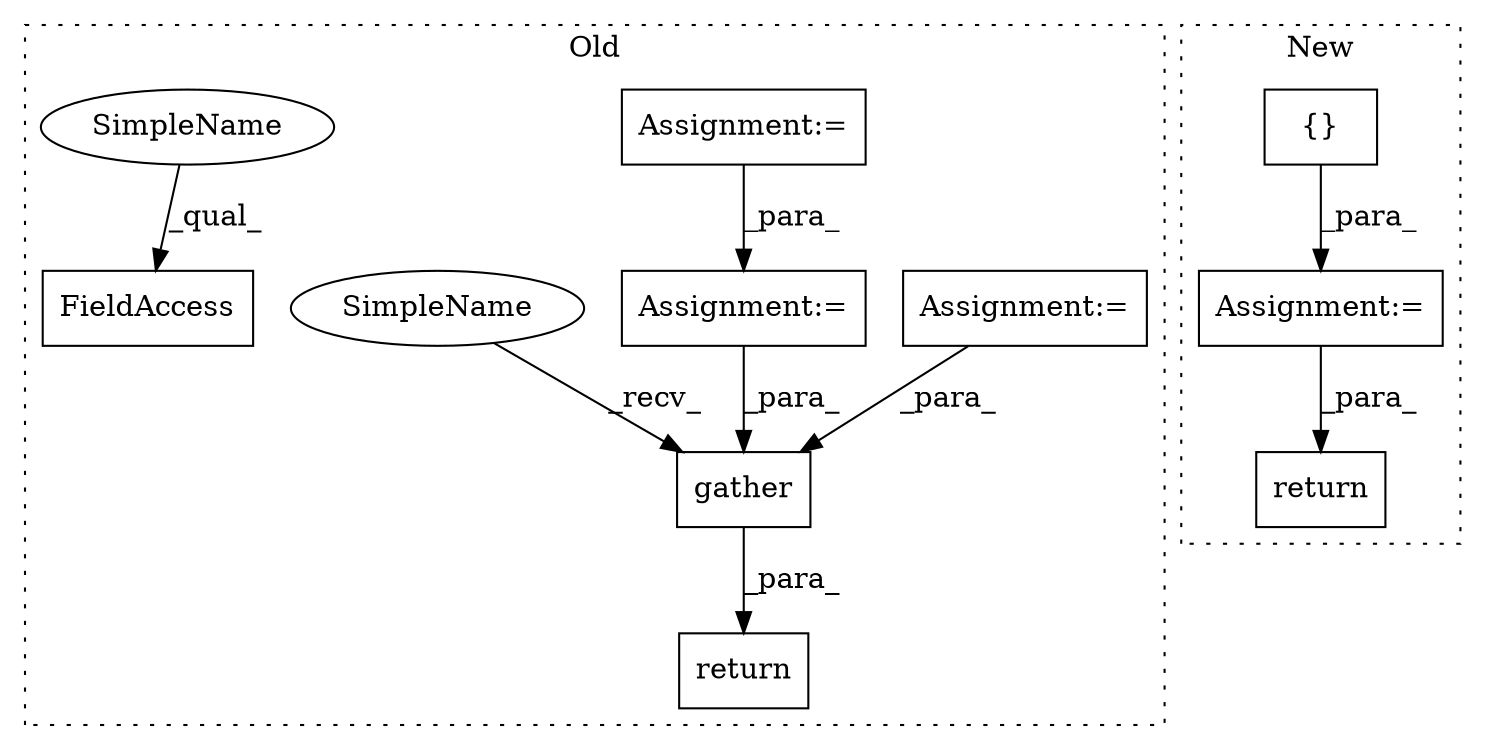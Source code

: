 digraph G {
subgraph cluster0 {
1 [label="gather" a="32" s="3787,3841" l="7,1" shape="box"];
4 [label="FieldAccess" a="22" s="3514" l="16" shape="box"];
5 [label="Assignment:=" a="7" s="3563" l="1" shape="box"];
6 [label="Assignment:=" a="7" s="3589" l="1" shape="box"];
7 [label="Assignment:=" a="7" s="3457" l="1" shape="box"];
8 [label="return" a="41" s="3769" l="7" shape="box"];
10 [label="SimpleName" a="42" s="3776" l="10" shape="ellipse"];
11 [label="SimpleName" a="42" s="3514" l="10" shape="ellipse"];
label = "Old";
style="dotted";
}
subgraph cluster1 {
2 [label="{}" a="4" s="3991,3993" l="1,1" shape="box"];
3 [label="Assignment:=" a="7" s="3941" l="1" shape="box"];
9 [label="return" a="41" s="4004" l="7" shape="box"];
label = "New";
style="dotted";
}
1 -> 8 [label="_para_"];
2 -> 3 [label="_para_"];
3 -> 9 [label="_para_"];
5 -> 1 [label="_para_"];
6 -> 1 [label="_para_"];
7 -> 5 [label="_para_"];
10 -> 1 [label="_recv_"];
11 -> 4 [label="_qual_"];
}